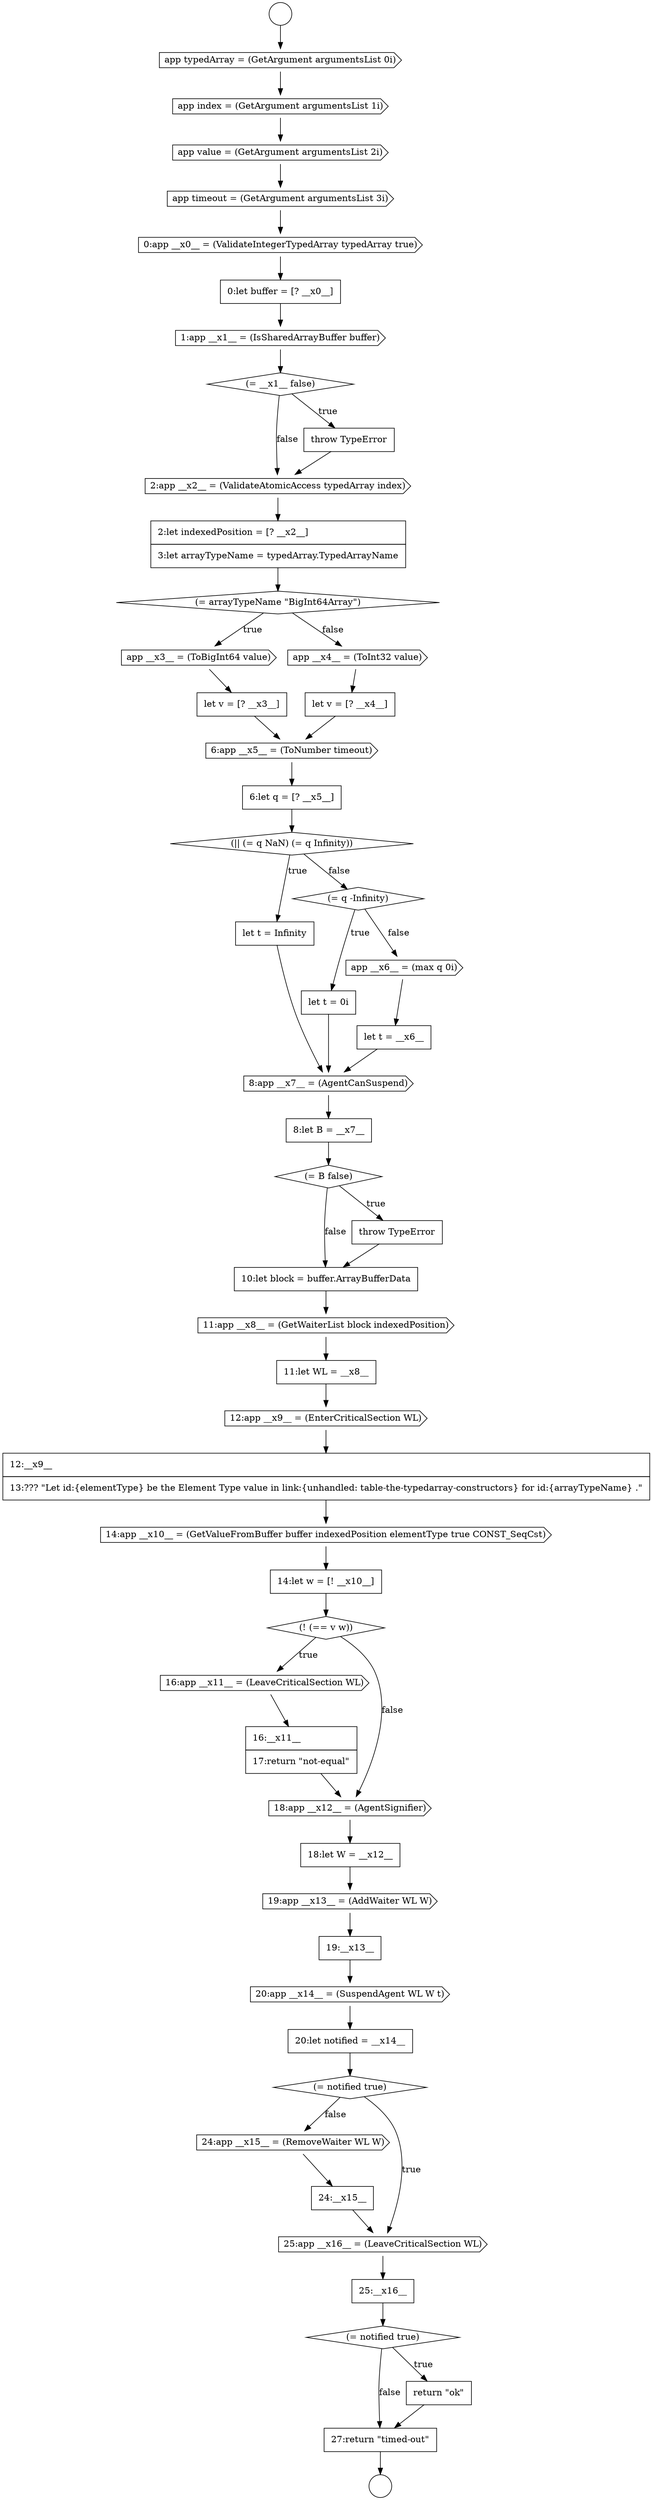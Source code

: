 digraph {
  node18033 [shape=cds, label=<<font color="black">2:app __x2__ = (ValidateAtomicAccess typedArray index)</font>> color="black" fillcolor="white" style=filled]
  node18055 [shape=cds, label=<<font color="black">12:app __x9__ = (EnterCriticalSection WL)</font>> color="black" fillcolor="white" style=filled]
  node18048 [shape=cds, label=<<font color="black">8:app __x7__ = (AgentCanSuspend)</font>> color="black" fillcolor="white" style=filled]
  node18035 [shape=diamond, label=<<font color="black">(= arrayTypeName &quot;BigInt64Array&quot;)</font>> color="black" fillcolor="white" style=filled]
  node18057 [shape=cds, label=<<font color="black">14:app __x10__ = (GetValueFromBuffer buffer indexedPosition elementType true CONST_SeqCst)</font>> color="black" fillcolor="white" style=filled]
  node18028 [shape=cds, label=<<font color="black">0:app __x0__ = (ValidateIntegerTypedArray typedArray true)</font>> color="black" fillcolor="white" style=filled]
  node18060 [shape=cds, label=<<font color="black">16:app __x11__ = (LeaveCriticalSection WL)</font>> color="black" fillcolor="white" style=filled]
  node18066 [shape=cds, label=<<font color="black">20:app __x14__ = (SuspendAgent WL W t)</font>> color="black" fillcolor="white" style=filled]
  node18061 [shape=none, margin=0, label=<<font color="black">
    <table border="0" cellborder="1" cellspacing="0" cellpadding="10">
      <tr><td align="left">16:__x11__</td></tr>
      <tr><td align="left">17:return &quot;not-equal&quot;</td></tr>
    </table>
  </font>> color="black" fillcolor="white" style=filled]
  node18034 [shape=none, margin=0, label=<<font color="black">
    <table border="0" cellborder="1" cellspacing="0" cellpadding="10">
      <tr><td align="left">2:let indexedPosition = [? __x2__]</td></tr>
      <tr><td align="left">3:let arrayTypeName = typedArray.TypedArrayName</td></tr>
    </table>
  </font>> color="black" fillcolor="white" style=filled]
  node18052 [shape=none, margin=0, label=<<font color="black">
    <table border="0" cellborder="1" cellspacing="0" cellpadding="10">
      <tr><td align="left">10:let block = buffer.ArrayBufferData</td></tr>
    </table>
  </font>> color="black" fillcolor="white" style=filled]
  node18050 [shape=diamond, label=<<font color="black">(= B false)</font>> color="black" fillcolor="white" style=filled]
  node18062 [shape=cds, label=<<font color="black">18:app __x12__ = (AgentSignifier)</font>> color="black" fillcolor="white" style=filled]
  node18040 [shape=cds, label=<<font color="black">6:app __x5__ = (ToNumber timeout)</font>> color="black" fillcolor="white" style=filled]
  node18023 [shape=circle label=" " color="black" fillcolor="white" style=filled]
  node18072 [shape=none, margin=0, label=<<font color="black">
    <table border="0" cellborder="1" cellspacing="0" cellpadding="10">
      <tr><td align="left">25:__x16__</td></tr>
    </table>
  </font>> color="black" fillcolor="white" style=filled]
  node18056 [shape=none, margin=0, label=<<font color="black">
    <table border="0" cellborder="1" cellspacing="0" cellpadding="10">
      <tr><td align="left">12:__x9__</td></tr>
      <tr><td align="left">13:??? &quot;Let id:{elementType} be the Element Type value in link:{unhandled: table-the-typedarray-constructors} for id:{arrayTypeName} .&quot;</td></tr>
    </table>
  </font>> color="black" fillcolor="white" style=filled]
  node18030 [shape=cds, label=<<font color="black">1:app __x1__ = (IsSharedArrayBuffer buffer)</font>> color="black" fillcolor="white" style=filled]
  node18058 [shape=none, margin=0, label=<<font color="black">
    <table border="0" cellborder="1" cellspacing="0" cellpadding="10">
      <tr><td align="left">14:let w = [! __x10__]</td></tr>
    </table>
  </font>> color="black" fillcolor="white" style=filled]
  node18069 [shape=cds, label=<<font color="black">24:app __x15__ = (RemoveWaiter WL W)</font>> color="black" fillcolor="white" style=filled]
  node18043 [shape=none, margin=0, label=<<font color="black">
    <table border="0" cellborder="1" cellspacing="0" cellpadding="10">
      <tr><td align="left">let t = Infinity</td></tr>
    </table>
  </font>> color="black" fillcolor="white" style=filled]
  node18075 [shape=none, margin=0, label=<<font color="black">
    <table border="0" cellborder="1" cellspacing="0" cellpadding="10">
      <tr><td align="left">27:return &quot;timed-out&quot;</td></tr>
    </table>
  </font>> color="black" fillcolor="white" style=filled]
  node18026 [shape=cds, label=<<font color="black">app value = (GetArgument argumentsList 2i)</font>> color="black" fillcolor="white" style=filled]
  node18037 [shape=none, margin=0, label=<<font color="black">
    <table border="0" cellborder="1" cellspacing="0" cellpadding="10">
      <tr><td align="left">let v = [? __x3__]</td></tr>
    </table>
  </font>> color="black" fillcolor="white" style=filled]
  node18065 [shape=none, margin=0, label=<<font color="black">
    <table border="0" cellborder="1" cellspacing="0" cellpadding="10">
      <tr><td align="left">19:__x13__</td></tr>
    </table>
  </font>> color="black" fillcolor="white" style=filled]
  node18047 [shape=none, margin=0, label=<<font color="black">
    <table border="0" cellborder="1" cellspacing="0" cellpadding="10">
      <tr><td align="left">let t = __x6__</td></tr>
    </table>
  </font>> color="black" fillcolor="white" style=filled]
  node18022 [shape=circle label=" " color="black" fillcolor="white" style=filled]
  node18031 [shape=diamond, label=<<font color="black">(= __x1__ false)</font>> color="black" fillcolor="white" style=filled]
  node18063 [shape=none, margin=0, label=<<font color="black">
    <table border="0" cellborder="1" cellspacing="0" cellpadding="10">
      <tr><td align="left">18:let W = __x12__</td></tr>
    </table>
  </font>> color="black" fillcolor="white" style=filled]
  node18036 [shape=cds, label=<<font color="black">app __x3__ = (ToBigInt64 value)</font>> color="black" fillcolor="white" style=filled]
  node18068 [shape=diamond, label=<<font color="black">(= notified true)</font>> color="black" fillcolor="white" style=filled]
  node18073 [shape=diamond, label=<<font color="black">(= notified true)</font>> color="black" fillcolor="white" style=filled]
  node18039 [shape=none, margin=0, label=<<font color="black">
    <table border="0" cellborder="1" cellspacing="0" cellpadding="10">
      <tr><td align="left">let v = [? __x4__]</td></tr>
    </table>
  </font>> color="black" fillcolor="white" style=filled]
  node18044 [shape=diamond, label=<<font color="black">(= q -Infinity)</font>> color="black" fillcolor="white" style=filled]
  node18027 [shape=cds, label=<<font color="black">app timeout = (GetArgument argumentsList 3i)</font>> color="black" fillcolor="white" style=filled]
  node18049 [shape=none, margin=0, label=<<font color="black">
    <table border="0" cellborder="1" cellspacing="0" cellpadding="10">
      <tr><td align="left">8:let B = __x7__</td></tr>
    </table>
  </font>> color="black" fillcolor="white" style=filled]
  node18059 [shape=diamond, label=<<font color="black">(! (== v w))</font>> color="black" fillcolor="white" style=filled]
  node18064 [shape=cds, label=<<font color="black">19:app __x13__ = (AddWaiter WL W)</font>> color="black" fillcolor="white" style=filled]
  node18038 [shape=cds, label=<<font color="black">app __x4__ = (ToInt32 value)</font>> color="black" fillcolor="white" style=filled]
  node18067 [shape=none, margin=0, label=<<font color="black">
    <table border="0" cellborder="1" cellspacing="0" cellpadding="10">
      <tr><td align="left">20:let notified = __x14__</td></tr>
    </table>
  </font>> color="black" fillcolor="white" style=filled]
  node18045 [shape=none, margin=0, label=<<font color="black">
    <table border="0" cellborder="1" cellspacing="0" cellpadding="10">
      <tr><td align="left">let t = 0i</td></tr>
    </table>
  </font>> color="black" fillcolor="white" style=filled]
  node18071 [shape=cds, label=<<font color="black">25:app __x16__ = (LeaveCriticalSection WL)</font>> color="black" fillcolor="white" style=filled]
  node18041 [shape=none, margin=0, label=<<font color="black">
    <table border="0" cellborder="1" cellspacing="0" cellpadding="10">
      <tr><td align="left">6:let q = [? __x5__]</td></tr>
    </table>
  </font>> color="black" fillcolor="white" style=filled]
  node18054 [shape=none, margin=0, label=<<font color="black">
    <table border="0" cellborder="1" cellspacing="0" cellpadding="10">
      <tr><td align="left">11:let WL = __x8__</td></tr>
    </table>
  </font>> color="black" fillcolor="white" style=filled]
  node18032 [shape=none, margin=0, label=<<font color="black">
    <table border="0" cellborder="1" cellspacing="0" cellpadding="10">
      <tr><td align="left">throw TypeError</td></tr>
    </table>
  </font>> color="black" fillcolor="white" style=filled]
  node18024 [shape=cds, label=<<font color="black">app typedArray = (GetArgument argumentsList 0i)</font>> color="black" fillcolor="white" style=filled]
  node18051 [shape=none, margin=0, label=<<font color="black">
    <table border="0" cellborder="1" cellspacing="0" cellpadding="10">
      <tr><td align="left">throw TypeError</td></tr>
    </table>
  </font>> color="black" fillcolor="white" style=filled]
  node18029 [shape=none, margin=0, label=<<font color="black">
    <table border="0" cellborder="1" cellspacing="0" cellpadding="10">
      <tr><td align="left">0:let buffer = [? __x0__]</td></tr>
    </table>
  </font>> color="black" fillcolor="white" style=filled]
  node18046 [shape=cds, label=<<font color="black">app __x6__ = (max q 0i)</font>> color="black" fillcolor="white" style=filled]
  node18074 [shape=none, margin=0, label=<<font color="black">
    <table border="0" cellborder="1" cellspacing="0" cellpadding="10">
      <tr><td align="left">return &quot;ok&quot;</td></tr>
    </table>
  </font>> color="black" fillcolor="white" style=filled]
  node18025 [shape=cds, label=<<font color="black">app index = (GetArgument argumentsList 1i)</font>> color="black" fillcolor="white" style=filled]
  node18053 [shape=cds, label=<<font color="black">11:app __x8__ = (GetWaiterList block indexedPosition)</font>> color="black" fillcolor="white" style=filled]
  node18042 [shape=diamond, label=<<font color="black">(|| (= q NaN) (= q Infinity))</font>> color="black" fillcolor="white" style=filled]
  node18070 [shape=none, margin=0, label=<<font color="black">
    <table border="0" cellborder="1" cellspacing="0" cellpadding="10">
      <tr><td align="left">24:__x15__</td></tr>
    </table>
  </font>> color="black" fillcolor="white" style=filled]
  node18069 -> node18070 [ color="black"]
  node18059 -> node18060 [label=<<font color="black">true</font>> color="black"]
  node18059 -> node18062 [label=<<font color="black">false</font>> color="black"]
  node18060 -> node18061 [ color="black"]
  node18050 -> node18051 [label=<<font color="black">true</font>> color="black"]
  node18050 -> node18052 [label=<<font color="black">false</font>> color="black"]
  node18024 -> node18025 [ color="black"]
  node18046 -> node18047 [ color="black"]
  node18026 -> node18027 [ color="black"]
  node18034 -> node18035 [ color="black"]
  node18075 -> node18023 [ color="black"]
  node18031 -> node18032 [label=<<font color="black">true</font>> color="black"]
  node18031 -> node18033 [label=<<font color="black">false</font>> color="black"]
  node18027 -> node18028 [ color="black"]
  node18039 -> node18040 [ color="black"]
  node18045 -> node18048 [ color="black"]
  node18055 -> node18056 [ color="black"]
  node18028 -> node18029 [ color="black"]
  node18038 -> node18039 [ color="black"]
  node18022 -> node18024 [ color="black"]
  node18062 -> node18063 [ color="black"]
  node18029 -> node18030 [ color="black"]
  node18043 -> node18048 [ color="black"]
  node18056 -> node18057 [ color="black"]
  node18072 -> node18073 [ color="black"]
  node18044 -> node18045 [label=<<font color="black">true</font>> color="black"]
  node18044 -> node18046 [label=<<font color="black">false</font>> color="black"]
  node18064 -> node18065 [ color="black"]
  node18053 -> node18054 [ color="black"]
  node18037 -> node18040 [ color="black"]
  node18058 -> node18059 [ color="black"]
  node18070 -> node18071 [ color="black"]
  node18051 -> node18052 [ color="black"]
  node18036 -> node18037 [ color="black"]
  node18030 -> node18031 [ color="black"]
  node18061 -> node18062 [ color="black"]
  node18067 -> node18068 [ color="black"]
  node18025 -> node18026 [ color="black"]
  node18074 -> node18075 [ color="black"]
  node18047 -> node18048 [ color="black"]
  node18041 -> node18042 [ color="black"]
  node18049 -> node18050 [ color="black"]
  node18032 -> node18033 [ color="black"]
  node18052 -> node18053 [ color="black"]
  node18057 -> node18058 [ color="black"]
  node18063 -> node18064 [ color="black"]
  node18040 -> node18041 [ color="black"]
  node18035 -> node18036 [label=<<font color="black">true</font>> color="black"]
  node18035 -> node18038 [label=<<font color="black">false</font>> color="black"]
  node18068 -> node18071 [label=<<font color="black">true</font>> color="black"]
  node18068 -> node18069 [label=<<font color="black">false</font>> color="black"]
  node18073 -> node18074 [label=<<font color="black">true</font>> color="black"]
  node18073 -> node18075 [label=<<font color="black">false</font>> color="black"]
  node18054 -> node18055 [ color="black"]
  node18066 -> node18067 [ color="black"]
  node18071 -> node18072 [ color="black"]
  node18042 -> node18043 [label=<<font color="black">true</font>> color="black"]
  node18042 -> node18044 [label=<<font color="black">false</font>> color="black"]
  node18048 -> node18049 [ color="black"]
  node18033 -> node18034 [ color="black"]
  node18065 -> node18066 [ color="black"]
}
